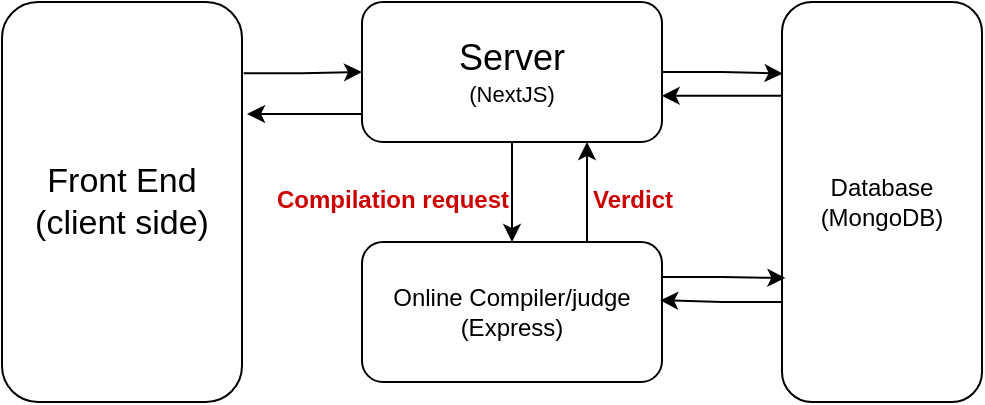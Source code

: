 <mxfile version="24.4.2" type="github">
  <diagram name="Page-1" id="Cg4xTgRI6mqnFLZNEy1M">
    <mxGraphModel dx="600" dy="701" grid="1" gridSize="10" guides="1" tooltips="1" connect="1" arrows="1" fold="1" page="1" pageScale="1" pageWidth="850" pageHeight="1100" math="0" shadow="0">
      <root>
        <mxCell id="0" />
        <mxCell id="1" parent="0" />
        <mxCell id="Zs78QdVPnSJhO5qqhby9-5" style="edgeStyle=orthogonalEdgeStyle;rounded=0;orthogonalLoop=1;jettySize=auto;html=1;entryX=0;entryY=0.5;entryDx=0;entryDy=0;exitX=1.007;exitY=0.178;exitDx=0;exitDy=0;exitPerimeter=0;" edge="1" parent="1" source="Zs78QdVPnSJhO5qqhby9-1" target="Zs78QdVPnSJhO5qqhby9-3">
          <mxGeometry relative="1" as="geometry" />
        </mxCell>
        <mxCell id="Zs78QdVPnSJhO5qqhby9-1" value="&lt;font style=&quot;font-size: 17px;&quot;&gt;Front End&lt;/font&gt;&lt;div&gt;&lt;span style=&quot;font-size: 17px;&quot;&gt;(client side)&lt;/span&gt;&lt;/div&gt;" style="rounded=1;whiteSpace=wrap;html=1;" vertex="1" parent="1">
          <mxGeometry x="30" y="120" width="120" height="200" as="geometry" />
        </mxCell>
        <mxCell id="Zs78QdVPnSJhO5qqhby9-18" style="edgeStyle=orthogonalEdgeStyle;rounded=0;orthogonalLoop=1;jettySize=auto;html=1;exitX=0.75;exitY=0;exitDx=0;exitDy=0;entryX=0.75;entryY=1;entryDx=0;entryDy=0;" edge="1" parent="1" source="Zs78QdVPnSJhO5qqhby9-2" target="Zs78QdVPnSJhO5qqhby9-3">
          <mxGeometry relative="1" as="geometry" />
        </mxCell>
        <mxCell id="Zs78QdVPnSJhO5qqhby9-2" value="Online Compiler/judge&lt;div&gt;(Express)&lt;/div&gt;" style="rounded=1;whiteSpace=wrap;html=1;" vertex="1" parent="1">
          <mxGeometry x="210" y="240" width="150" height="70" as="geometry" />
        </mxCell>
        <mxCell id="Zs78QdVPnSJhO5qqhby9-17" style="edgeStyle=orthogonalEdgeStyle;rounded=0;orthogonalLoop=1;jettySize=auto;html=1;exitX=0.5;exitY=1;exitDx=0;exitDy=0;entryX=0.5;entryY=0;entryDx=0;entryDy=0;" edge="1" parent="1" source="Zs78QdVPnSJhO5qqhby9-3" target="Zs78QdVPnSJhO5qqhby9-2">
          <mxGeometry relative="1" as="geometry" />
        </mxCell>
        <mxCell id="Zs78QdVPnSJhO5qqhby9-3" value="&lt;font style=&quot;font-size: 18px;&quot;&gt;Server&lt;/font&gt;&lt;div style=&quot;font-size: 11px;&quot;&gt;&lt;font style=&quot;font-size: 11px;&quot;&gt;(&lt;/font&gt;&lt;font style=&quot;font-size: 11px;&quot;&gt;NextJS)&lt;/font&gt;&lt;/div&gt;" style="rounded=1;whiteSpace=wrap;html=1;" vertex="1" parent="1">
          <mxGeometry x="210" y="120" width="150" height="70" as="geometry" />
        </mxCell>
        <mxCell id="Zs78QdVPnSJhO5qqhby9-4" value="Database&lt;div&gt;(MongoDB)&lt;/div&gt;" style="rounded=1;whiteSpace=wrap;html=1;" vertex="1" parent="1">
          <mxGeometry x="420" y="120" width="100" height="200" as="geometry" />
        </mxCell>
        <mxCell id="Zs78QdVPnSJhO5qqhby9-10" style="edgeStyle=orthogonalEdgeStyle;rounded=0;orthogonalLoop=1;jettySize=auto;html=1;exitX=1;exitY=0.5;exitDx=0;exitDy=0;entryX=0.003;entryY=0.179;entryDx=0;entryDy=0;entryPerimeter=0;" edge="1" parent="1" source="Zs78QdVPnSJhO5qqhby9-3" target="Zs78QdVPnSJhO5qqhby9-4">
          <mxGeometry relative="1" as="geometry" />
        </mxCell>
        <mxCell id="Zs78QdVPnSJhO5qqhby9-11" style="edgeStyle=orthogonalEdgeStyle;rounded=0;orthogonalLoop=1;jettySize=auto;html=1;exitX=0;exitY=0.25;exitDx=0;exitDy=0;entryX=0.999;entryY=0.67;entryDx=0;entryDy=0;entryPerimeter=0;" edge="1" parent="1" source="Zs78QdVPnSJhO5qqhby9-4" target="Zs78QdVPnSJhO5qqhby9-3">
          <mxGeometry relative="1" as="geometry">
            <Array as="points">
              <mxPoint x="420" y="167" />
            </Array>
          </mxGeometry>
        </mxCell>
        <mxCell id="Zs78QdVPnSJhO5qqhby9-12" style="edgeStyle=orthogonalEdgeStyle;rounded=0;orthogonalLoop=1;jettySize=auto;html=1;exitX=0;exitY=0.75;exitDx=0;exitDy=0;entryX=0.994;entryY=0.416;entryDx=0;entryDy=0;entryPerimeter=0;" edge="1" parent="1" source="Zs78QdVPnSJhO5qqhby9-4" target="Zs78QdVPnSJhO5qqhby9-2">
          <mxGeometry relative="1" as="geometry" />
        </mxCell>
        <mxCell id="Zs78QdVPnSJhO5qqhby9-13" style="edgeStyle=orthogonalEdgeStyle;rounded=0;orthogonalLoop=1;jettySize=auto;html=1;exitX=1;exitY=0.25;exitDx=0;exitDy=0;entryX=0.017;entryY=0.69;entryDx=0;entryDy=0;entryPerimeter=0;" edge="1" parent="1" source="Zs78QdVPnSJhO5qqhby9-2" target="Zs78QdVPnSJhO5qqhby9-4">
          <mxGeometry relative="1" as="geometry" />
        </mxCell>
        <mxCell id="Zs78QdVPnSJhO5qqhby9-16" style="edgeStyle=orthogonalEdgeStyle;rounded=0;orthogonalLoop=1;jettySize=auto;html=1;exitX=0;exitY=0.75;exitDx=0;exitDy=0;entryX=1.021;entryY=0.28;entryDx=0;entryDy=0;entryPerimeter=0;" edge="1" parent="1" source="Zs78QdVPnSJhO5qqhby9-3" target="Zs78QdVPnSJhO5qqhby9-1">
          <mxGeometry relative="1" as="geometry">
            <Array as="points">
              <mxPoint x="210" y="176" />
            </Array>
          </mxGeometry>
        </mxCell>
        <mxCell id="Zs78QdVPnSJhO5qqhby9-19" value="&lt;font color=&quot;#cc0000&quot; style=&quot;font-size: 12px;&quot;&gt;Compilation request&lt;/font&gt;" style="text;strokeColor=none;fillColor=none;html=1;fontSize=24;fontStyle=1;verticalAlign=middle;align=center;rotation=0;" vertex="1" parent="1">
          <mxGeometry x="150" y="200" width="150" height="30" as="geometry" />
        </mxCell>
        <mxCell id="Zs78QdVPnSJhO5qqhby9-20" value="&lt;font color=&quot;#cc0000&quot;&gt;&lt;span style=&quot;font-size: 12px;&quot;&gt;Verdict&lt;/span&gt;&lt;/font&gt;" style="text;strokeColor=none;fillColor=none;html=1;fontSize=24;fontStyle=1;verticalAlign=middle;align=center;rotation=0;" vertex="1" parent="1">
          <mxGeometry x="270" y="200" width="150" height="30" as="geometry" />
        </mxCell>
      </root>
    </mxGraphModel>
  </diagram>
</mxfile>
